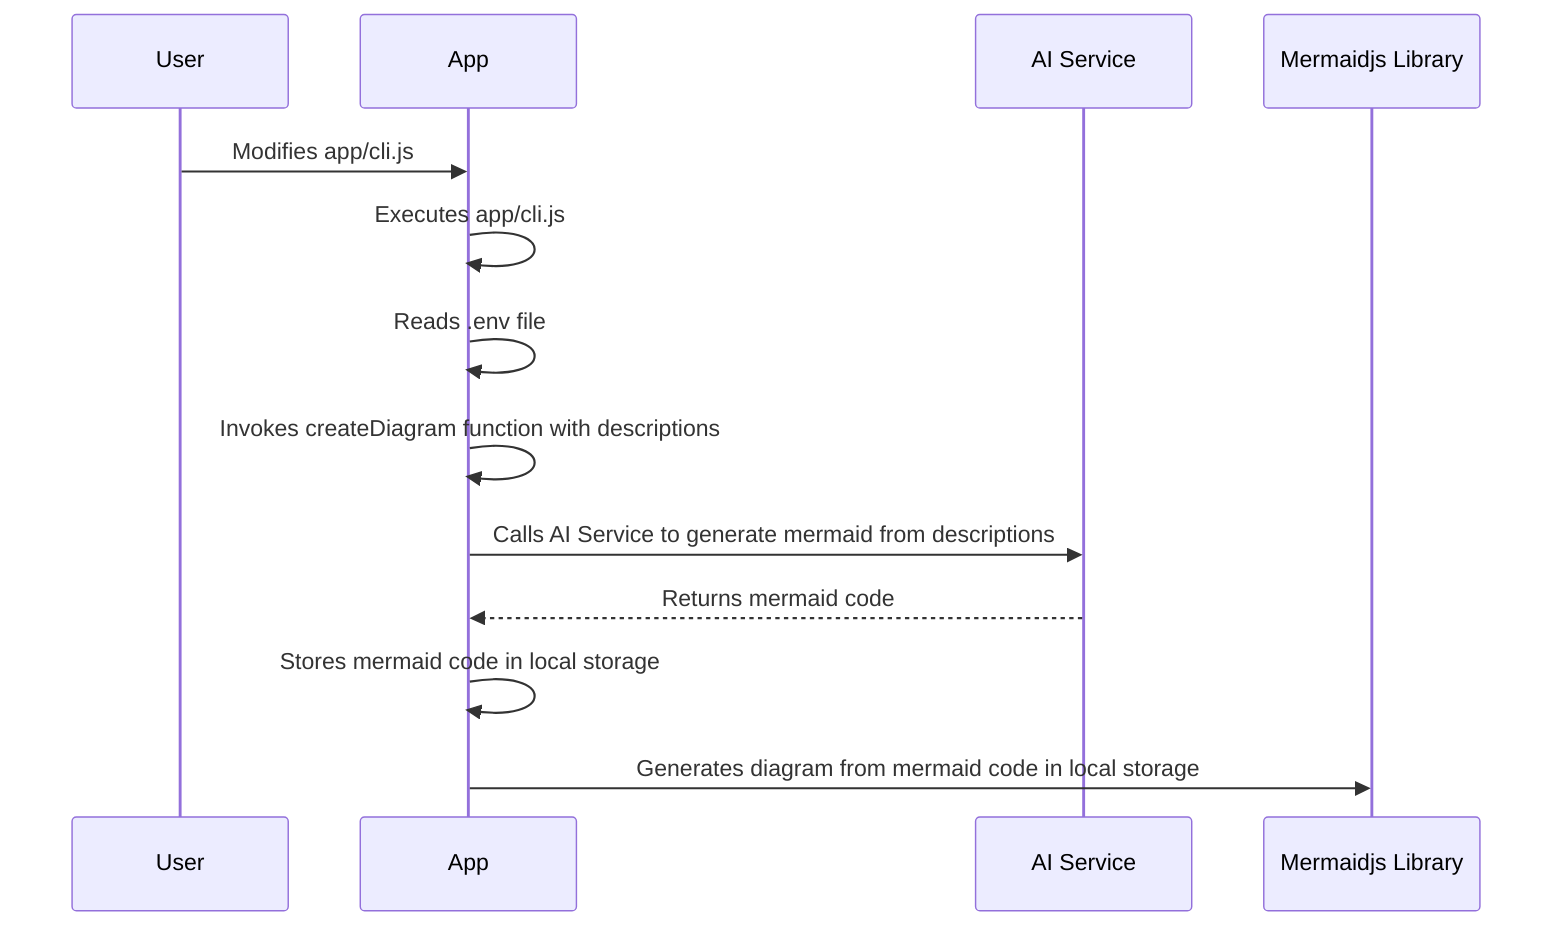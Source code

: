 sequenceDiagram
    participant User
    participant App
    participant AI Service
    participant Mermaidjs Library
    User->>App: Modifies app/cli.js
    App->>App: Executes app/cli.js
    App->>App: Reads .env file
    App->>App: Invokes createDiagram function with descriptions
    App->>AI Service: Calls AI Service to generate mermaid from descriptions
    AI Service-->>App: Returns mermaid code
    App->>App: Stores mermaid code in local storage
    App->>Mermaidjs Library: Generates diagram from mermaid code in local storage